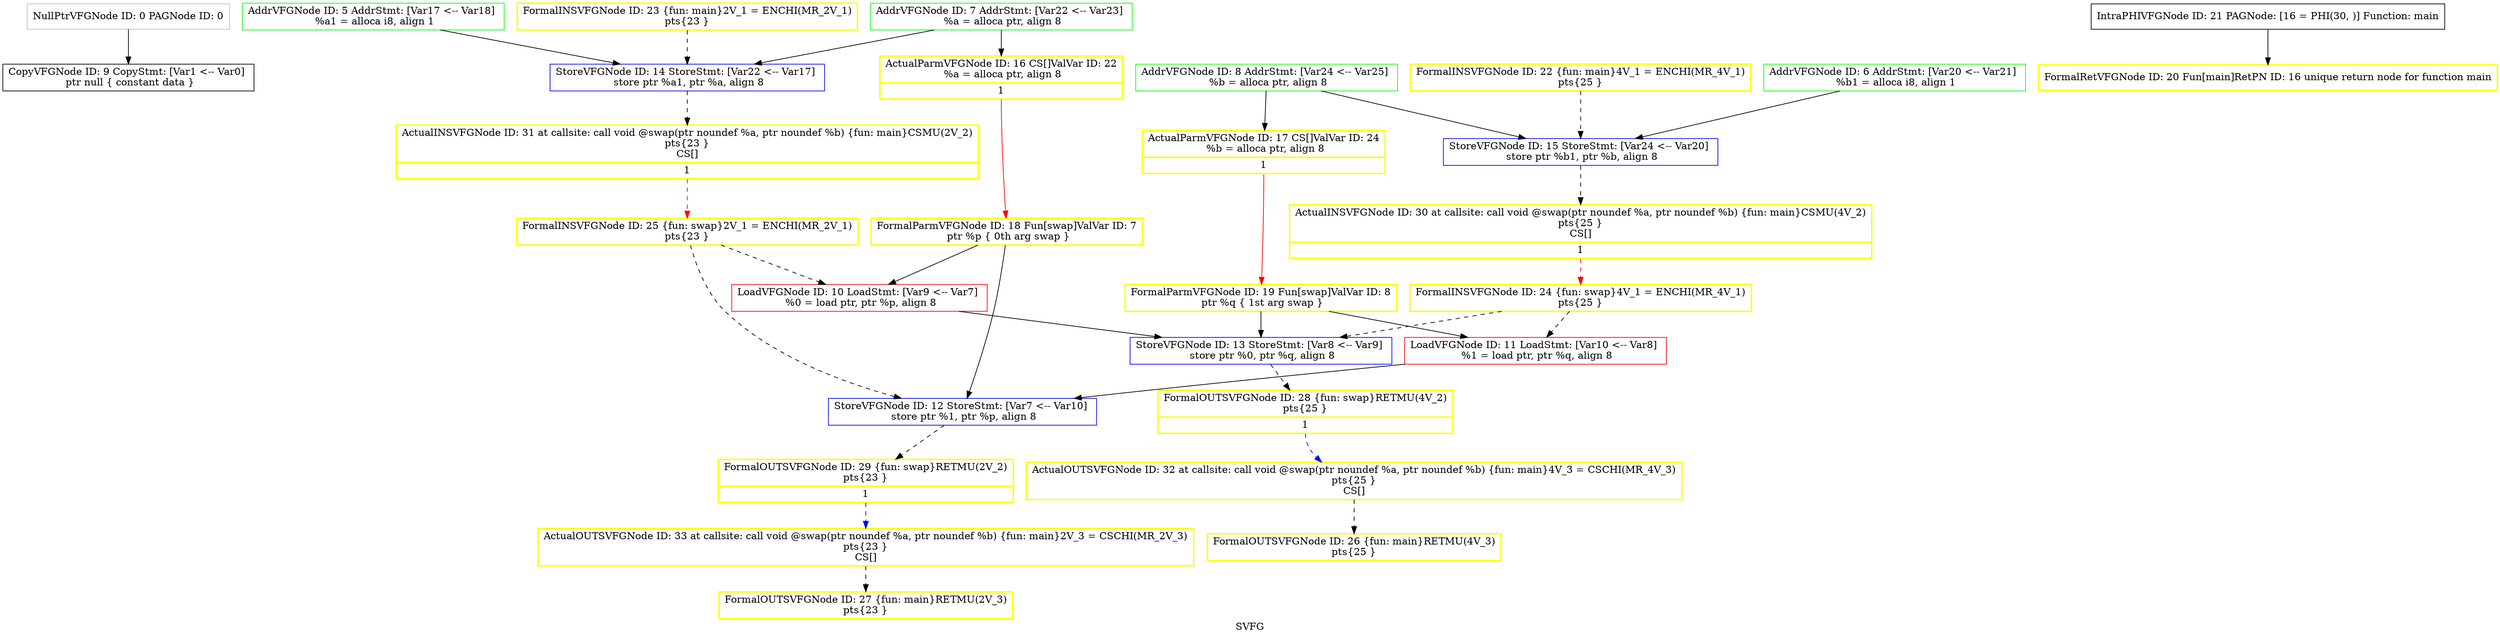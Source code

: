 digraph "SVFG" {
	label="SVFG";

	Node0x638186685080 [shape=record,color=grey,label="{NullPtrVFGNode ID: 0 PAGNode ID: 0\n}"];
	Node0x638186685080 -> Node0x638186677b00[style=solid];
	Node0x6381866a3450 [shape=record,color=green,label="{AddrVFGNode ID: 5 AddrStmt: [Var17 \<-- Var18]  \n   %a1 = alloca i8, align 1 }"];
	Node0x6381866a3450 -> Node0x63818666a590[style=solid];
	Node0x6381866776b0 [shape=record,color=green,label="{AddrVFGNode ID: 6 AddrStmt: [Var20 \<-- Var21]  \n   %b1 = alloca i8, align 1 }"];
	Node0x6381866776b0 -> Node0x6381866a8bc0[style=solid];
	Node0x638186677820 [shape=record,color=green,label="{AddrVFGNode ID: 7 AddrStmt: [Var22 \<-- Var23]  \n   %a = alloca ptr, align 8 }"];
	Node0x638186677820 -> Node0x63818666a590[style=solid];
	Node0x638186677820 -> Node0x638186682460[style=solid];
	Node0x638186677990 [shape=record,color=green,label="{AddrVFGNode ID: 8 AddrStmt: [Var24 \<-- Var25]  \n   %b = alloca ptr, align 8 }"];
	Node0x638186677990 -> Node0x6381866a8bc0[style=solid];
	Node0x638186677990 -> Node0x6381866806c0[style=solid];
	Node0x638186677b00 [shape=record,color=black,label="{CopyVFGNode ID: 9 CopyStmt: [Var1 \<-- Var0]  \n ptr null \{ constant data \}}"];
	Node0x638186677c70 [shape=record,color=red,label="{LoadVFGNode ID: 10 LoadStmt: [Var9 \<-- Var7]  \n   %0 = load ptr, ptr %p, align 8 }"];
	Node0x638186677c70 -> Node0x63818666a450[style=solid];
	Node0x63818666a1a0 [shape=record,color=red,label="{LoadVFGNode ID: 11 LoadStmt: [Var10 \<-- Var8]  \n   %1 = load ptr, ptr %q, align 8 }"];
	Node0x63818666a1a0 -> Node0x63818666a310[style=solid];
	Node0x63818666a310 [shape=record,color=blue,label="{StoreVFGNode ID: 12 StoreStmt: [Var7 \<-- Var10]  \n   store ptr %1, ptr %p, align 8 }"];
	Node0x63818666a310 -> Node0x63818669a280[style=dashed];
	Node0x63818666a450 [shape=record,color=blue,label="{StoreVFGNode ID: 13 StoreStmt: [Var8 \<-- Var9]  \n   store ptr %0, ptr %q, align 8 }"];
	Node0x63818666a450 -> Node0x63818669a0a0[style=dashed];
	Node0x63818666a590 [shape=record,color=blue,label="{StoreVFGNode ID: 14 StoreStmt: [Var22 \<-- Var17]  \n   store ptr %a1, ptr %a, align 8 }"];
	Node0x63818666a590 -> Node0x6381866a6ae0[style=dashed];
	Node0x6381866a8bc0 [shape=record,color=blue,label="{StoreVFGNode ID: 15 StoreStmt: [Var24 \<-- Var20]  \n   store ptr %b1, ptr %b, align 8 }"];
	Node0x6381866a8bc0 -> Node0x6381866a6900[style=dashed];
	Node0x638186682460 [shape=record,color=yellow,penwidth=2,label="{ActualParmVFGNode ID: 16 CS[]ValVar ID: 22\n   %a = alloca ptr, align 8 |{<s0>1}}"];
	Node0x638186682460:s0 -> Node0x6381866a8f60[style=solid,color=red];
	Node0x6381866806c0 [shape=record,color=yellow,penwidth=2,label="{ActualParmVFGNode ID: 17 CS[]ValVar ID: 24\n   %b = alloca ptr, align 8 |{<s0>1}}"];
	Node0x6381866806c0:s0 -> Node0x6381866756e0[style=solid,color=red];
	Node0x6381866a8f60 [shape=record,color=yellow,penwidth=2,label="{FormalParmVFGNode ID: 18 Fun[swap]ValVar ID: 7\n ptr %p \{ 0th arg swap  \}}"];
	Node0x6381866a8f60 -> Node0x638186677c70[style=solid];
	Node0x6381866a8f60 -> Node0x63818666a310[style=solid];
	Node0x6381866756e0 [shape=record,color=yellow,penwidth=2,label="{FormalParmVFGNode ID: 19 Fun[swap]ValVar ID: 8\n ptr %q \{ 1st arg swap  \}}"];
	Node0x6381866756e0 -> Node0x63818666a1a0[style=solid];
	Node0x6381866756e0 -> Node0x63818666a450[style=solid];
	Node0x6381866759f0 [shape=record,color=yellow,penwidth=2,label="{FormalRetVFGNode ID: 20 Fun[main]RetPN ID: 16 unique return node for function main}"];
	Node0x638186675b50 [shape=record,color=black,label="{IntraPHIVFGNode ID: 21 PAGNode: [16 = PHI(30, )]   Function: main }"];
	Node0x638186675b50 -> Node0x6381866759f0[style=solid];
	Node0x638186648c90 [shape=record,color=yellow,penwidth=2,label="{FormalINSVFGNode ID: 22 \{fun: main\}4V_1 = ENCHI(MR_4V_1)\npts\{25 \}\n}"];
	Node0x638186648c90 -> Node0x6381866a8bc0[style=dashed];
	Node0x638186648bd0 [shape=record,color=yellow,penwidth=2,label="{FormalINSVFGNode ID: 23 \{fun: main\}2V_1 = ENCHI(MR_2V_1)\npts\{23 \}\n}"];
	Node0x638186648bd0 -> Node0x63818666a590[style=dashed];
	Node0x638186648a20 [shape=record,color=yellow,penwidth=2,label="{FormalINSVFGNode ID: 24 \{fun: swap\}4V_1 = ENCHI(MR_4V_1)\npts\{25 \}\n}"];
	Node0x638186648a20 -> Node0x63818666a1a0[style=dashed];
	Node0x638186648a20 -> Node0x63818666a450[style=dashed];
	Node0x638186648850 [shape=record,color=yellow,penwidth=2,label="{FormalINSVFGNode ID: 25 \{fun: swap\}2V_1 = ENCHI(MR_2V_1)\npts\{23 \}\n}"];
	Node0x638186648850 -> Node0x638186677c70[style=dashed];
	Node0x638186648850 -> Node0x63818666a310[style=dashed];
	Node0x6381866ac800 [shape=record,color=yellow,penwidth=2,label="{FormalOUTSVFGNode ID: 26 \{fun: main\}RETMU(4V_3)\npts\{25 \}\n}"];
	Node0x638186699e40 [shape=record,color=yellow,penwidth=2,label="{FormalOUTSVFGNode ID: 27 \{fun: main\}RETMU(2V_3)\npts\{23 \}\n}"];
	Node0x63818669a0a0 [shape=record,color=yellow,penwidth=2,label="{FormalOUTSVFGNode ID: 28 \{fun: swap\}RETMU(4V_2)\npts\{25 \}\n|{<s0>1}}"];
	Node0x63818669a0a0:s0 -> Node0x6381866a6c50[style=dashed,color=blue];
	Node0x63818669a280 [shape=record,color=yellow,penwidth=2,label="{FormalOUTSVFGNode ID: 29 \{fun: swap\}RETMU(2V_2)\npts\{23 \}\n|{<s0>1}}"];
	Node0x63818669a280:s0 -> Node0x6381866a6ed0[style=dashed,color=blue];
	Node0x6381866a6900 [shape=record,color=yellow,penwidth=2,label="{ActualINSVFGNode ID: 30 at callsite:    call void @swap(ptr noundef %a, ptr noundef %b)  \{fun: main\}CSMU(4V_2)\npts\{25 \}\nCS[]|{<s0>1}}"];
	Node0x6381866a6900:s0 -> Node0x638186648a20[style=dashed,color=red];
	Node0x6381866a6ae0 [shape=record,color=yellow,penwidth=2,label="{ActualINSVFGNode ID: 31 at callsite:    call void @swap(ptr noundef %a, ptr noundef %b)  \{fun: main\}CSMU(2V_2)\npts\{23 \}\nCS[]|{<s0>1}}"];
	Node0x6381866a6ae0:s0 -> Node0x638186648850[style=dashed,color=red];
	Node0x6381866a6c50 [shape=record,color=yellow,penwidth=2,label="{ActualOUTSVFGNode ID: 32 at callsite:    call void @swap(ptr noundef %a, ptr noundef %b)  \{fun: main\}4V_3 = CSCHI(MR_4V_3)\npts\{25 \}\nCS[]}"];
	Node0x6381866a6c50 -> Node0x6381866ac800[style=dashed];
	Node0x6381866a6ed0 [shape=record,color=yellow,penwidth=2,label="{ActualOUTSVFGNode ID: 33 at callsite:    call void @swap(ptr noundef %a, ptr noundef %b)  \{fun: main\}2V_3 = CSCHI(MR_2V_3)\npts\{23 \}\nCS[]}"];
	Node0x6381866a6ed0 -> Node0x638186699e40[style=dashed];
}
